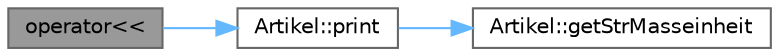 digraph "operator&lt;&lt;"
{
 // INTERACTIVE_SVG=YES
 // LATEX_PDF_SIZE
  bgcolor="transparent";
  edge [fontname=Helvetica,fontsize=10,labelfontname=Helvetica,labelfontsize=10];
  node [fontname=Helvetica,fontsize=10,shape=box,height=0.2,width=0.4];
  rankdir="LR";
  Node1 [id="Node000001",label="operator\<\<",height=0.2,width=0.4,color="gray40", fillcolor="grey60", style="filled", fontcolor="black",tooltip=" "];
  Node1 -> Node2 [id="edge1_Node000001_Node000002",color="steelblue1",style="solid",tooltip=" "];
  Node2 [id="Node000002",label="Artikel::print",height=0.2,width=0.4,color="grey40", fillcolor="white", style="filled",URL="$classArtikel.html#a38a8a06be813582c5ca881e6f6127c3a",tooltip="Gibt die Artikelinformationen aus."];
  Node2 -> Node3 [id="edge2_Node000002_Node000003",color="steelblue1",style="solid",tooltip=" "];
  Node3 [id="Node000003",label="Artikel::getStrMasseinheit",height=0.2,width=0.4,color="grey40", fillcolor="white", style="filled",URL="$classArtikel.html#a900bcb74995ac0ae2e4089dfad32da30",tooltip="Gibt die Masseinheit des Artikels als Zeichenkette zurueck."];
}
